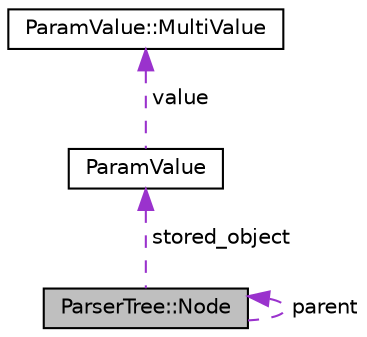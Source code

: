 digraph "ParserTree::Node"
{
 // LATEX_PDF_SIZE
  edge [fontname="Helvetica",fontsize="10",labelfontname="Helvetica",labelfontsize="10"];
  node [fontname="Helvetica",fontsize="10",shape=record];
  Node1 [label="ParserTree::Node",height=0.2,width=0.4,color="black", fillcolor="grey75", style="filled", fontcolor="black",tooltip=" "];
  Node1 -> Node1 [dir="back",color="darkorchid3",fontsize="10",style="dashed",label=" parent" ];
  Node2 -> Node1 [dir="back",color="darkorchid3",fontsize="10",style="dashed",label=" stored_object" ];
  Node2 [label="ParamValue",height=0.2,width=0.4,color="black", fillcolor="white", style="filled",URL="$structParamValue.html",tooltip="Implementation of ParamValue and union - Multivalue."];
  Node3 -> Node2 [dir="back",color="darkorchid3",fontsize="10",style="dashed",label=" value" ];
  Node3 [label="ParamValue::MultiValue",height=0.2,width=0.4,color="black", fillcolor="white", style="filled",URL="$unionParamValue_1_1MultiValue.html",tooltip=" "];
}
